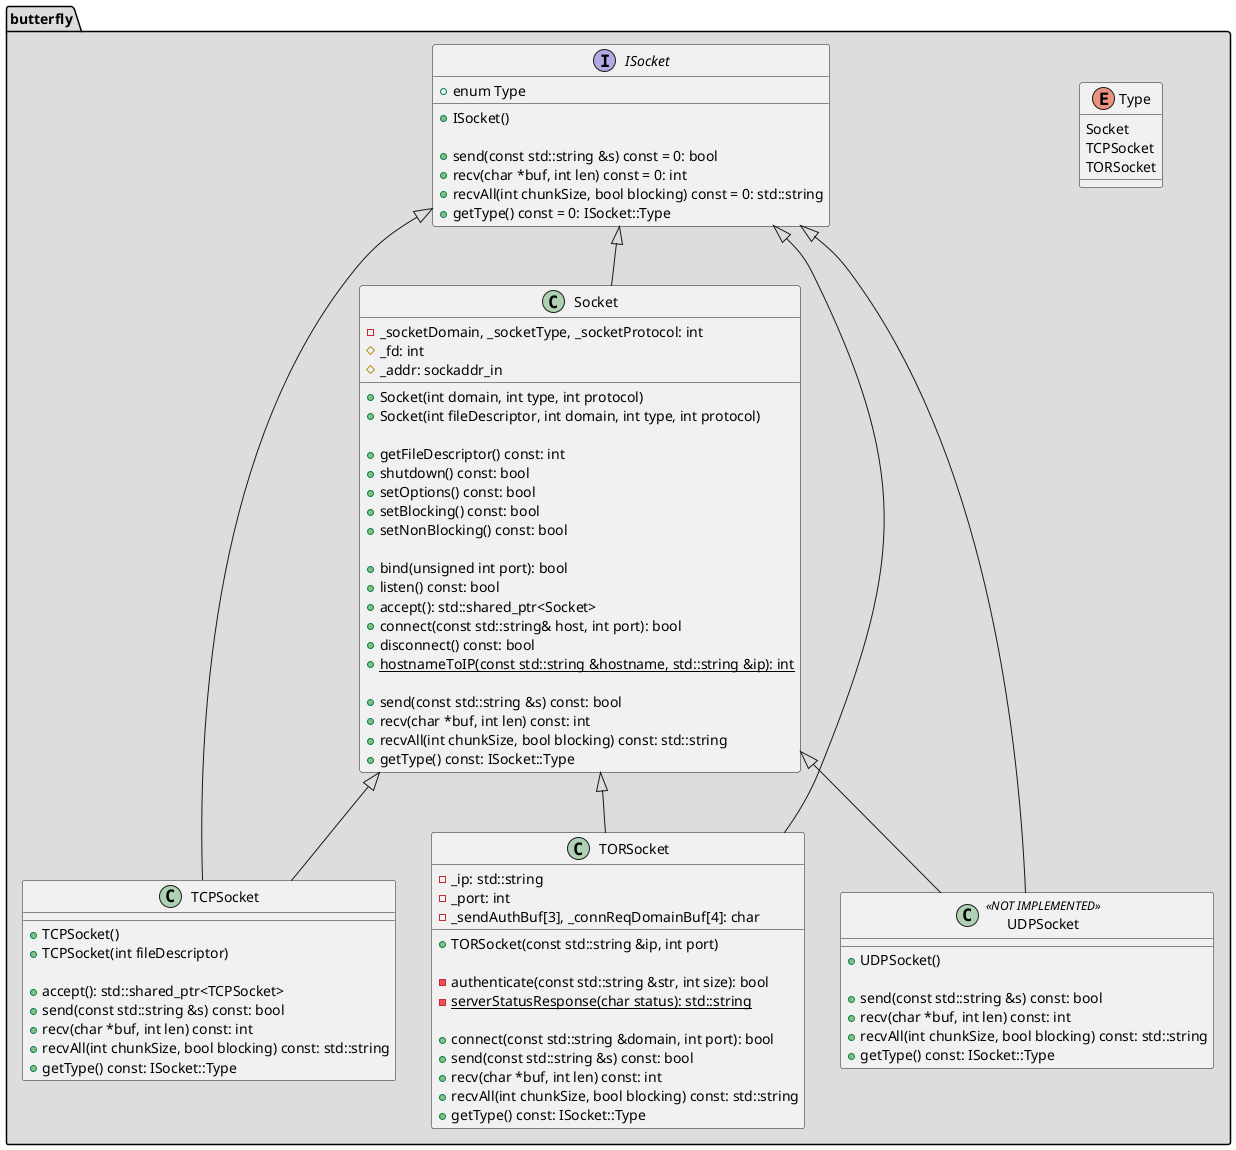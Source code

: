 @startuml

package butterfly #DDDDDD
{

enum Type
{
  Socket
  TCPSocket
  TORSocket
}

Interface ISocket
{

    + enum Type

    + ISocket()

    + send(const std::string &s) const = 0: bool
    + recv(char *buf, int len) const = 0: int
    + recvAll(int chunkSize, bool blocking) const = 0: std::string
    + getType() const = 0: ISocket::Type
}

class Socket
{
    - _socketDomain, _socketType, _socketProtocol: int
    # _fd: int
    # _addr: sockaddr_in

    + Socket(int domain, int type, int protocol)
    + Socket(int fileDescriptor, int domain, int type, int protocol)

    + getFileDescriptor() const: int
    + shutdown() const: bool
    + setOptions() const: bool
    + setBlocking() const: bool
    + setNonBlocking() const: bool

    + bind(unsigned int port): bool
    + listen() const: bool
    + accept(): std::shared_ptr<Socket>
    + connect(const std::string& host, int port): bool
    + disconnect() const: bool
    + {static} hostnameToIP(const std::string &hostname, std::string &ip): int

    + send(const std::string &s) const: bool
    + recv(char *buf, int len) const: int
    + recvAll(int chunkSize, bool blocking) const: std::string
    + getType() const: ISocket::Type
}

class TCPSocket
{

    + TCPSocket()
    + TCPSocket(int fileDescriptor)

    + accept(): std::shared_ptr<TCPSocket>
    + send(const std::string &s) const: bool
    + recv(char *buf, int len) const: int
    + recvAll(int chunkSize, bool blocking) const: std::string
    + getType() const: ISocket::Type
}

class TORSocket
{
    - _ip: std::string
    - _port: int
    - _sendAuthBuf[3], _connReqDomainBuf[4]: char

    + TORSocket(const std::string &ip, int port)

    - authenticate(const std::string &str, int size): bool
    - {static} serverStatusResponse(char status): std::string

    + connect(const std::string &domain, int port): bool
    + send(const std::string &s) const: bool
    + recv(char *buf, int len) const: int
    + recvAll(int chunkSize, bool blocking) const: std::string
    + getType() const: ISocket::Type
}

class UDPSocket <<NOT IMPLEMENTED>>
{
    + UDPSocket()

    + send(const std::string &s) const: bool
    + recv(char *buf, int len) const: int
    + recvAll(int chunkSize, bool blocking) const: std::string
    + getType() const: ISocket::Type
}


ISocket           <|-- Socket
ISocket           <|-- TCPSocket
ISocket           <|-- TORSocket
ISocket           <|-- UDPSocket

Socket            <|-- TCPSocket
Socket            <|-- UDPSocket
Socket            <|-- TORSocket

}
@enduml